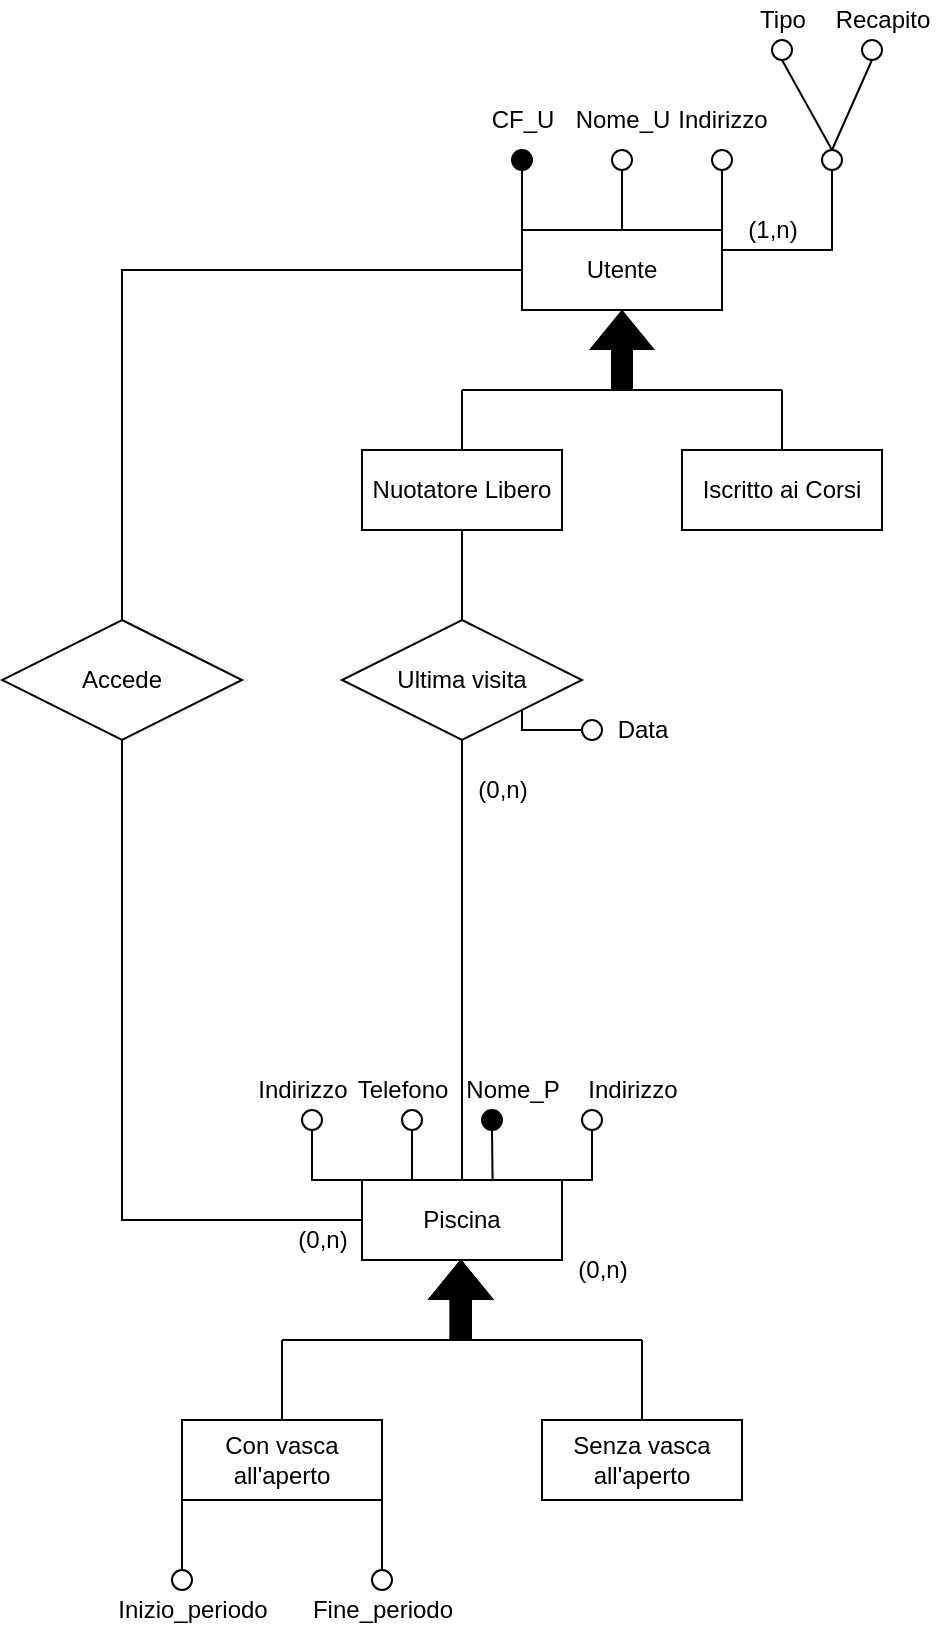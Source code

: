 <mxfile version="17.2.3" type="github">
  <diagram id="MYQFxudGDhmTdoFLmUG1" name="Page-1">
    <mxGraphModel dx="1422" dy="754" grid="1" gridSize="10" guides="1" tooltips="1" connect="1" arrows="1" fold="1" page="1" pageScale="1" pageWidth="1600" pageHeight="900" math="0" shadow="0">
      <root>
        <mxCell id="0" />
        <mxCell id="1" parent="0" />
        <mxCell id="GoyC5QAHnLf5jNGfdJ2Q-1" style="edgeStyle=orthogonalEdgeStyle;rounded=0;orthogonalLoop=1;jettySize=auto;html=1;exitX=0;exitY=0;exitDx=0;exitDy=0;endArrow=none;endFill=0;fillColor=#000000;" edge="1" parent="1" source="GoyC5QAHnLf5jNGfdJ2Q-4" target="GoyC5QAHnLf5jNGfdJ2Q-14">
          <mxGeometry relative="1" as="geometry" />
        </mxCell>
        <mxCell id="GoyC5QAHnLf5jNGfdJ2Q-2" style="edgeStyle=orthogonalEdgeStyle;rounded=0;orthogonalLoop=1;jettySize=auto;html=1;exitX=1;exitY=0;exitDx=0;exitDy=0;entryX=0.5;entryY=1;entryDx=0;entryDy=0;endArrow=none;endFill=0;fillColor=#000000;" edge="1" parent="1" source="GoyC5QAHnLf5jNGfdJ2Q-4" target="GoyC5QAHnLf5jNGfdJ2Q-18">
          <mxGeometry relative="1" as="geometry" />
        </mxCell>
        <mxCell id="GoyC5QAHnLf5jNGfdJ2Q-3" style="edgeStyle=orthogonalEdgeStyle;rounded=0;orthogonalLoop=1;jettySize=auto;html=1;exitX=1;exitY=0.25;exitDx=0;exitDy=0;entryX=0.5;entryY=1;entryDx=0;entryDy=0;endArrow=none;endFill=0;fillColor=#000000;" edge="1" parent="1" source="GoyC5QAHnLf5jNGfdJ2Q-4" target="GoyC5QAHnLf5jNGfdJ2Q-21">
          <mxGeometry relative="1" as="geometry" />
        </mxCell>
        <mxCell id="GoyC5QAHnLf5jNGfdJ2Q-74" style="edgeStyle=orthogonalEdgeStyle;rounded=0;orthogonalLoop=1;jettySize=auto;html=1;exitX=0;exitY=0.5;exitDx=0;exitDy=0;entryX=0.5;entryY=0;entryDx=0;entryDy=0;endArrow=none;endFill=0;" edge="1" parent="1" source="GoyC5QAHnLf5jNGfdJ2Q-4" target="GoyC5QAHnLf5jNGfdJ2Q-45">
          <mxGeometry relative="1" as="geometry" />
        </mxCell>
        <mxCell id="GoyC5QAHnLf5jNGfdJ2Q-4" value="Utente" style="whiteSpace=wrap;html=1;align=center;" vertex="1" parent="1">
          <mxGeometry x="590" y="135" width="100" height="40" as="geometry" />
        </mxCell>
        <mxCell id="GoyC5QAHnLf5jNGfdJ2Q-5" value="" style="shape=flexArrow;endArrow=classic;html=1;rounded=0;entryX=0.5;entryY=1;entryDx=0;entryDy=0;fillColor=#000000;" edge="1" parent="1" target="GoyC5QAHnLf5jNGfdJ2Q-4">
          <mxGeometry width="50" height="50" relative="1" as="geometry">
            <mxPoint x="640" y="215" as="sourcePoint" />
            <mxPoint x="660" y="195" as="targetPoint" />
          </mxGeometry>
        </mxCell>
        <mxCell id="GoyC5QAHnLf5jNGfdJ2Q-6" value="" style="endArrow=none;html=1;rounded=0;fillColor=#000000;" edge="1" parent="1">
          <mxGeometry width="50" height="50" relative="1" as="geometry">
            <mxPoint x="560" y="215" as="sourcePoint" />
            <mxPoint x="720" y="215" as="targetPoint" />
          </mxGeometry>
        </mxCell>
        <mxCell id="GoyC5QAHnLf5jNGfdJ2Q-7" style="edgeStyle=orthogonalEdgeStyle;rounded=0;orthogonalLoop=1;jettySize=auto;html=1;exitX=0.5;exitY=0;exitDx=0;exitDy=0;fillColor=#000000;endArrow=none;endFill=0;" edge="1" parent="1" source="GoyC5QAHnLf5jNGfdJ2Q-8">
          <mxGeometry relative="1" as="geometry">
            <mxPoint x="560" y="215" as="targetPoint" />
          </mxGeometry>
        </mxCell>
        <mxCell id="GoyC5QAHnLf5jNGfdJ2Q-73" style="edgeStyle=orthogonalEdgeStyle;rounded=0;orthogonalLoop=1;jettySize=auto;html=1;exitX=0.5;exitY=1;exitDx=0;exitDy=0;entryX=0.5;entryY=0;entryDx=0;entryDy=0;endArrow=none;endFill=0;" edge="1" parent="1" source="GoyC5QAHnLf5jNGfdJ2Q-8" target="GoyC5QAHnLf5jNGfdJ2Q-43">
          <mxGeometry relative="1" as="geometry">
            <mxPoint x="560" y="320" as="targetPoint" />
          </mxGeometry>
        </mxCell>
        <mxCell id="GoyC5QAHnLf5jNGfdJ2Q-8" value="Nuotatore Libero" style="whiteSpace=wrap;html=1;align=center;" vertex="1" parent="1">
          <mxGeometry x="510" y="245" width="100" height="40" as="geometry" />
        </mxCell>
        <mxCell id="GoyC5QAHnLf5jNGfdJ2Q-9" style="edgeStyle=orthogonalEdgeStyle;rounded=0;orthogonalLoop=1;jettySize=auto;html=1;exitX=0.5;exitY=0;exitDx=0;exitDy=0;endArrow=none;endFill=0;fillColor=#000000;" edge="1" parent="1" source="GoyC5QAHnLf5jNGfdJ2Q-11">
          <mxGeometry relative="1" as="geometry">
            <mxPoint x="720" y="215" as="targetPoint" />
          </mxGeometry>
        </mxCell>
        <mxCell id="GoyC5QAHnLf5jNGfdJ2Q-11" value="Iscritto ai Corsi" style="whiteSpace=wrap;html=1;align=center;" vertex="1" parent="1">
          <mxGeometry x="670" y="245" width="100" height="40" as="geometry" />
        </mxCell>
        <mxCell id="GoyC5QAHnLf5jNGfdJ2Q-14" value="" style="ellipse;whiteSpace=wrap;html=1;aspect=fixed;fillColor=#000000;" vertex="1" parent="1">
          <mxGeometry x="585" y="95" width="10" height="10" as="geometry" />
        </mxCell>
        <mxCell id="GoyC5QAHnLf5jNGfdJ2Q-15" value="" style="edgeStyle=orthogonalEdgeStyle;rounded=0;orthogonalLoop=1;jettySize=auto;html=1;endArrow=none;endFill=0;fillColor=#000000;" edge="1" parent="1" source="GoyC5QAHnLf5jNGfdJ2Q-16" target="GoyC5QAHnLf5jNGfdJ2Q-4">
          <mxGeometry relative="1" as="geometry" />
        </mxCell>
        <mxCell id="GoyC5QAHnLf5jNGfdJ2Q-16" value="" style="ellipse;whiteSpace=wrap;html=1;aspect=fixed;" vertex="1" parent="1">
          <mxGeometry x="635" y="95" width="10" height="10" as="geometry" />
        </mxCell>
        <mxCell id="GoyC5QAHnLf5jNGfdJ2Q-17" value="CF_U" style="text;html=1;align=center;verticalAlign=middle;resizable=0;points=[];autosize=1;strokeColor=none;fillColor=none;" vertex="1" parent="1">
          <mxGeometry x="565" y="70" width="50" height="20" as="geometry" />
        </mxCell>
        <mxCell id="GoyC5QAHnLf5jNGfdJ2Q-18" value="" style="ellipse;whiteSpace=wrap;html=1;aspect=fixed;" vertex="1" parent="1">
          <mxGeometry x="685" y="95" width="10" height="10" as="geometry" />
        </mxCell>
        <mxCell id="GoyC5QAHnLf5jNGfdJ2Q-19" value="Nome_U" style="text;html=1;align=center;verticalAlign=middle;resizable=0;points=[];autosize=1;strokeColor=none;fillColor=none;" vertex="1" parent="1">
          <mxGeometry x="610" y="70" width="60" height="20" as="geometry" />
        </mxCell>
        <mxCell id="GoyC5QAHnLf5jNGfdJ2Q-20" value="Indirizzo" style="text;html=1;align=center;verticalAlign=middle;resizable=0;points=[];autosize=1;strokeColor=none;fillColor=none;" vertex="1" parent="1">
          <mxGeometry x="660" y="70" width="60" height="20" as="geometry" />
        </mxCell>
        <mxCell id="GoyC5QAHnLf5jNGfdJ2Q-21" value="" style="ellipse;whiteSpace=wrap;html=1;aspect=fixed;" vertex="1" parent="1">
          <mxGeometry x="740" y="95" width="10" height="10" as="geometry" />
        </mxCell>
        <mxCell id="GoyC5QAHnLf5jNGfdJ2Q-22" value="" style="ellipse;whiteSpace=wrap;html=1;aspect=fixed;" vertex="1" parent="1">
          <mxGeometry x="715" y="40" width="10" height="10" as="geometry" />
        </mxCell>
        <mxCell id="GoyC5QAHnLf5jNGfdJ2Q-23" value="" style="ellipse;whiteSpace=wrap;html=1;aspect=fixed;" vertex="1" parent="1">
          <mxGeometry x="760" y="40" width="10" height="10" as="geometry" />
        </mxCell>
        <mxCell id="GoyC5QAHnLf5jNGfdJ2Q-24" value="" style="endArrow=none;html=1;rounded=0;fillColor=#000000;exitX=0.5;exitY=0;exitDx=0;exitDy=0;entryX=0.5;entryY=1;entryDx=0;entryDy=0;" edge="1" parent="1" source="GoyC5QAHnLf5jNGfdJ2Q-21" target="GoyC5QAHnLf5jNGfdJ2Q-23">
          <mxGeometry width="50" height="50" relative="1" as="geometry">
            <mxPoint x="710" y="100" as="sourcePoint" />
            <mxPoint x="760" y="50" as="targetPoint" />
          </mxGeometry>
        </mxCell>
        <mxCell id="GoyC5QAHnLf5jNGfdJ2Q-25" value="" style="endArrow=none;html=1;rounded=0;fillColor=#000000;exitX=0.5;exitY=0;exitDx=0;exitDy=0;" edge="1" parent="1" source="GoyC5QAHnLf5jNGfdJ2Q-21">
          <mxGeometry width="50" height="50" relative="1" as="geometry">
            <mxPoint x="705" y="95" as="sourcePoint" />
            <mxPoint x="720" y="50" as="targetPoint" />
          </mxGeometry>
        </mxCell>
        <mxCell id="GoyC5QAHnLf5jNGfdJ2Q-26" value="Tipo" style="text;html=1;align=center;verticalAlign=middle;resizable=0;points=[];autosize=1;strokeColor=none;fillColor=none;" vertex="1" parent="1">
          <mxGeometry x="700" y="20" width="40" height="20" as="geometry" />
        </mxCell>
        <mxCell id="GoyC5QAHnLf5jNGfdJ2Q-27" value="(1,n)" style="text;html=1;align=center;verticalAlign=middle;resizable=0;points=[];autosize=1;strokeColor=none;fillColor=none;" vertex="1" parent="1">
          <mxGeometry x="695" y="125" width="40" height="20" as="geometry" />
        </mxCell>
        <mxCell id="GoyC5QAHnLf5jNGfdJ2Q-28" value="Recapito" style="text;html=1;align=center;verticalAlign=middle;resizable=0;points=[];autosize=1;strokeColor=none;fillColor=none;" vertex="1" parent="1">
          <mxGeometry x="740" y="20" width="60" height="20" as="geometry" />
        </mxCell>
        <mxCell id="GoyC5QAHnLf5jNGfdJ2Q-29" style="edgeStyle=orthogonalEdgeStyle;rounded=0;orthogonalLoop=1;jettySize=auto;html=1;exitX=0;exitY=0;exitDx=0;exitDy=0;entryX=0.5;entryY=1;entryDx=0;entryDy=0;endArrow=none;endFill=0;fillColor=#000000;" edge="1" parent="1" source="GoyC5QAHnLf5jNGfdJ2Q-32" target="GoyC5QAHnLf5jNGfdJ2Q-50">
          <mxGeometry relative="1" as="geometry" />
        </mxCell>
        <mxCell id="GoyC5QAHnLf5jNGfdJ2Q-30" style="edgeStyle=orthogonalEdgeStyle;rounded=0;orthogonalLoop=1;jettySize=auto;html=1;exitX=0.25;exitY=0;exitDx=0;exitDy=0;entryX=0.5;entryY=1;entryDx=0;entryDy=0;endArrow=none;endFill=0;fillColor=#000000;" edge="1" parent="1" source="GoyC5QAHnLf5jNGfdJ2Q-32" target="GoyC5QAHnLf5jNGfdJ2Q-55">
          <mxGeometry relative="1" as="geometry" />
        </mxCell>
        <mxCell id="GoyC5QAHnLf5jNGfdJ2Q-31" style="edgeStyle=orthogonalEdgeStyle;rounded=0;orthogonalLoop=1;jettySize=auto;html=1;exitX=1;exitY=0;exitDx=0;exitDy=0;entryX=0.5;entryY=1;entryDx=0;entryDy=0;endArrow=none;endFill=0;fillColor=#000000;" edge="1" parent="1" source="GoyC5QAHnLf5jNGfdJ2Q-32" target="GoyC5QAHnLf5jNGfdJ2Q-57">
          <mxGeometry relative="1" as="geometry" />
        </mxCell>
        <mxCell id="GoyC5QAHnLf5jNGfdJ2Q-32" value="Piscina" style="whiteSpace=wrap;html=1;align=center;" vertex="1" parent="1">
          <mxGeometry x="510" y="610" width="100" height="40" as="geometry" />
        </mxCell>
        <mxCell id="GoyC5QAHnLf5jNGfdJ2Q-33" value="" style="shape=flexArrow;endArrow=classic;html=1;rounded=0;entryX=0.5;entryY=1;entryDx=0;entryDy=0;fillColor=#000000;" edge="1" parent="1">
          <mxGeometry width="50" height="50" relative="1" as="geometry">
            <mxPoint x="559.41" y="690" as="sourcePoint" />
            <mxPoint x="559.41" y="650" as="targetPoint" />
          </mxGeometry>
        </mxCell>
        <mxCell id="GoyC5QAHnLf5jNGfdJ2Q-34" value="" style="endArrow=none;html=1;rounded=0;fillColor=#000000;" edge="1" parent="1">
          <mxGeometry width="50" height="50" relative="1" as="geometry">
            <mxPoint x="470" y="690" as="sourcePoint" />
            <mxPoint x="650" y="690" as="targetPoint" />
          </mxGeometry>
        </mxCell>
        <mxCell id="GoyC5QAHnLf5jNGfdJ2Q-35" style="edgeStyle=orthogonalEdgeStyle;rounded=0;orthogonalLoop=1;jettySize=auto;html=1;exitX=0.5;exitY=0;exitDx=0;exitDy=0;endArrow=none;endFill=0;fillColor=#000000;" edge="1" parent="1" source="GoyC5QAHnLf5jNGfdJ2Q-38">
          <mxGeometry relative="1" as="geometry">
            <mxPoint x="470" y="690" as="targetPoint" />
            <Array as="points">
              <mxPoint x="470" y="710" />
              <mxPoint x="470" y="710" />
            </Array>
          </mxGeometry>
        </mxCell>
        <mxCell id="GoyC5QAHnLf5jNGfdJ2Q-36" style="edgeStyle=orthogonalEdgeStyle;rounded=0;orthogonalLoop=1;jettySize=auto;html=1;exitX=1;exitY=1;exitDx=0;exitDy=0;entryX=0.5;entryY=0;entryDx=0;entryDy=0;endArrow=none;endFill=0;fillColor=#000000;" edge="1" parent="1" source="GoyC5QAHnLf5jNGfdJ2Q-38" target="GoyC5QAHnLf5jNGfdJ2Q-60">
          <mxGeometry relative="1" as="geometry" />
        </mxCell>
        <mxCell id="GoyC5QAHnLf5jNGfdJ2Q-37" style="edgeStyle=orthogonalEdgeStyle;rounded=0;orthogonalLoop=1;jettySize=auto;html=1;exitX=0;exitY=1;exitDx=0;exitDy=0;entryX=0.5;entryY=0;entryDx=0;entryDy=0;endArrow=none;endFill=0;fillColor=#000000;" edge="1" parent="1" source="GoyC5QAHnLf5jNGfdJ2Q-38" target="GoyC5QAHnLf5jNGfdJ2Q-59">
          <mxGeometry relative="1" as="geometry" />
        </mxCell>
        <mxCell id="GoyC5QAHnLf5jNGfdJ2Q-38" value="Con vasca all&#39;aperto" style="whiteSpace=wrap;html=1;align=center;" vertex="1" parent="1">
          <mxGeometry x="420" y="730" width="100" height="40" as="geometry" />
        </mxCell>
        <mxCell id="GoyC5QAHnLf5jNGfdJ2Q-39" style="edgeStyle=orthogonalEdgeStyle;rounded=0;orthogonalLoop=1;jettySize=auto;html=1;exitX=0.5;exitY=0;exitDx=0;exitDy=0;endArrow=none;endFill=0;fillColor=#000000;" edge="1" parent="1" source="GoyC5QAHnLf5jNGfdJ2Q-40">
          <mxGeometry relative="1" as="geometry">
            <mxPoint x="650" y="690" as="targetPoint" />
            <Array as="points">
              <mxPoint x="650" y="690" />
            </Array>
          </mxGeometry>
        </mxCell>
        <mxCell id="GoyC5QAHnLf5jNGfdJ2Q-40" value="Senza vasca all&#39;aperto" style="whiteSpace=wrap;html=1;align=center;" vertex="1" parent="1">
          <mxGeometry x="600" y="730" width="100" height="40" as="geometry" />
        </mxCell>
        <mxCell id="GoyC5QAHnLf5jNGfdJ2Q-41" style="edgeStyle=orthogonalEdgeStyle;rounded=0;orthogonalLoop=1;jettySize=auto;html=1;exitX=0.5;exitY=1;exitDx=0;exitDy=0;entryX=0.5;entryY=0;entryDx=0;entryDy=0;endArrow=none;endFill=0;fillColor=#000000;" edge="1" parent="1" source="GoyC5QAHnLf5jNGfdJ2Q-43" target="GoyC5QAHnLf5jNGfdJ2Q-32">
          <mxGeometry relative="1" as="geometry" />
        </mxCell>
        <mxCell id="GoyC5QAHnLf5jNGfdJ2Q-42" style="edgeStyle=orthogonalEdgeStyle;rounded=0;orthogonalLoop=1;jettySize=auto;html=1;exitX=1;exitY=1;exitDx=0;exitDy=0;entryX=0;entryY=0.5;entryDx=0;entryDy=0;endArrow=none;endFill=0;fillColor=#000000;" edge="1" parent="1" source="GoyC5QAHnLf5jNGfdJ2Q-43" target="GoyC5QAHnLf5jNGfdJ2Q-47">
          <mxGeometry relative="1" as="geometry">
            <Array as="points">
              <mxPoint x="590" y="385" />
            </Array>
          </mxGeometry>
        </mxCell>
        <mxCell id="GoyC5QAHnLf5jNGfdJ2Q-43" value="Ultima visita" style="shape=rhombus;perimeter=rhombusPerimeter;whiteSpace=wrap;html=1;align=center;" vertex="1" parent="1">
          <mxGeometry x="500" y="330" width="120" height="60" as="geometry" />
        </mxCell>
        <mxCell id="GoyC5QAHnLf5jNGfdJ2Q-44" style="edgeStyle=orthogonalEdgeStyle;rounded=0;orthogonalLoop=1;jettySize=auto;html=1;exitX=0.5;exitY=1;exitDx=0;exitDy=0;entryX=0;entryY=0.5;entryDx=0;entryDy=0;endArrow=none;endFill=0;fillColor=#000000;" edge="1" parent="1" source="GoyC5QAHnLf5jNGfdJ2Q-45" target="GoyC5QAHnLf5jNGfdJ2Q-32">
          <mxGeometry relative="1" as="geometry" />
        </mxCell>
        <mxCell id="GoyC5QAHnLf5jNGfdJ2Q-45" value="Accede" style="shape=rhombus;perimeter=rhombusPerimeter;whiteSpace=wrap;html=1;align=center;" vertex="1" parent="1">
          <mxGeometry x="330" y="330" width="120" height="60" as="geometry" />
        </mxCell>
        <mxCell id="GoyC5QAHnLf5jNGfdJ2Q-46" value="(0,n)" style="text;html=1;align=center;verticalAlign=middle;resizable=0;points=[];autosize=1;strokeColor=none;fillColor=none;" vertex="1" parent="1">
          <mxGeometry x="560" y="405" width="40" height="20" as="geometry" />
        </mxCell>
        <mxCell id="GoyC5QAHnLf5jNGfdJ2Q-47" value="" style="ellipse;whiteSpace=wrap;html=1;aspect=fixed;" vertex="1" parent="1">
          <mxGeometry x="620" y="380" width="10" height="10" as="geometry" />
        </mxCell>
        <mxCell id="GoyC5QAHnLf5jNGfdJ2Q-48" value="Data" style="text;html=1;align=center;verticalAlign=middle;resizable=0;points=[];autosize=1;strokeColor=none;fillColor=none;" vertex="1" parent="1">
          <mxGeometry x="630" y="375" width="40" height="20" as="geometry" />
        </mxCell>
        <mxCell id="GoyC5QAHnLf5jNGfdJ2Q-49" value="(0,n)" style="text;html=1;align=center;verticalAlign=middle;resizable=0;points=[];autosize=1;strokeColor=none;fillColor=none;" vertex="1" parent="1">
          <mxGeometry x="470" y="630" width="40" height="20" as="geometry" />
        </mxCell>
        <mxCell id="GoyC5QAHnLf5jNGfdJ2Q-50" value="" style="ellipse;whiteSpace=wrap;html=1;aspect=fixed;" vertex="1" parent="1">
          <mxGeometry x="480" y="575" width="10" height="10" as="geometry" />
        </mxCell>
        <mxCell id="GoyC5QAHnLf5jNGfdJ2Q-51" style="edgeStyle=orthogonalEdgeStyle;rounded=0;orthogonalLoop=1;jettySize=auto;html=1;exitX=0.5;exitY=1;exitDx=0;exitDy=0;entryX=0.953;entryY=0.014;entryDx=0;entryDy=0;entryPerimeter=0;endArrow=none;endFill=0;fillColor=#000000;" edge="1" parent="1" source="GoyC5QAHnLf5jNGfdJ2Q-52">
          <mxGeometry relative="1" as="geometry">
            <mxPoint x="575.3" y="610.56" as="targetPoint" />
          </mxGeometry>
        </mxCell>
        <mxCell id="GoyC5QAHnLf5jNGfdJ2Q-52" value="" style="ellipse;whiteSpace=wrap;html=1;aspect=fixed;fillColor=#000000;" vertex="1" parent="1">
          <mxGeometry x="570" y="575" width="10" height="10" as="geometry" />
        </mxCell>
        <mxCell id="GoyC5QAHnLf5jNGfdJ2Q-53" value="Nome_P" style="text;html=1;align=center;verticalAlign=middle;resizable=0;points=[];autosize=1;strokeColor=none;fillColor=none;" vertex="1" parent="1">
          <mxGeometry x="555" y="555" width="60" height="20" as="geometry" />
        </mxCell>
        <mxCell id="GoyC5QAHnLf5jNGfdJ2Q-54" value="Indirizzo" style="text;html=1;align=center;verticalAlign=middle;resizable=0;points=[];autosize=1;strokeColor=none;fillColor=none;" vertex="1" parent="1">
          <mxGeometry x="450" y="555" width="60" height="20" as="geometry" />
        </mxCell>
        <mxCell id="GoyC5QAHnLf5jNGfdJ2Q-55" value="" style="ellipse;whiteSpace=wrap;html=1;aspect=fixed;" vertex="1" parent="1">
          <mxGeometry x="530" y="575" width="10" height="10" as="geometry" />
        </mxCell>
        <mxCell id="GoyC5QAHnLf5jNGfdJ2Q-56" value="Telefono" style="text;html=1;align=center;verticalAlign=middle;resizable=0;points=[];autosize=1;strokeColor=none;fillColor=none;" vertex="1" parent="1">
          <mxGeometry x="500" y="555" width="60" height="20" as="geometry" />
        </mxCell>
        <mxCell id="GoyC5QAHnLf5jNGfdJ2Q-57" value="" style="ellipse;whiteSpace=wrap;html=1;aspect=fixed;" vertex="1" parent="1">
          <mxGeometry x="620" y="575" width="10" height="10" as="geometry" />
        </mxCell>
        <mxCell id="GoyC5QAHnLf5jNGfdJ2Q-58" value="Indirizzo" style="text;html=1;align=center;verticalAlign=middle;resizable=0;points=[];autosize=1;strokeColor=none;fillColor=none;" vertex="1" parent="1">
          <mxGeometry x="615" y="555" width="60" height="20" as="geometry" />
        </mxCell>
        <mxCell id="GoyC5QAHnLf5jNGfdJ2Q-59" value="" style="ellipse;whiteSpace=wrap;html=1;aspect=fixed;" vertex="1" parent="1">
          <mxGeometry x="415" y="805" width="10" height="10" as="geometry" />
        </mxCell>
        <mxCell id="GoyC5QAHnLf5jNGfdJ2Q-60" value="" style="ellipse;whiteSpace=wrap;html=1;aspect=fixed;" vertex="1" parent="1">
          <mxGeometry x="515" y="805" width="10" height="10" as="geometry" />
        </mxCell>
        <mxCell id="GoyC5QAHnLf5jNGfdJ2Q-61" value="Inizio_periodo" style="text;html=1;align=center;verticalAlign=middle;resizable=0;points=[];autosize=1;strokeColor=none;fillColor=none;" vertex="1" parent="1">
          <mxGeometry x="380" y="815" width="90" height="20" as="geometry" />
        </mxCell>
        <mxCell id="GoyC5QAHnLf5jNGfdJ2Q-62" value="Fine_periodo" style="text;html=1;align=center;verticalAlign=middle;resizable=0;points=[];autosize=1;strokeColor=none;fillColor=none;" vertex="1" parent="1">
          <mxGeometry x="475" y="815" width="90" height="20" as="geometry" />
        </mxCell>
        <mxCell id="GoyC5QAHnLf5jNGfdJ2Q-63" value="" style="shape=flexArrow;endArrow=classic;html=1;rounded=0;entryX=0.5;entryY=1;entryDx=0;entryDy=0;fillColor=#000000;" edge="1" parent="1">
          <mxGeometry width="50" height="50" relative="1" as="geometry">
            <mxPoint x="559.41" y="690" as="sourcePoint" />
            <mxPoint x="559.41" y="650" as="targetPoint" />
          </mxGeometry>
        </mxCell>
        <mxCell id="GoyC5QAHnLf5jNGfdJ2Q-64" value="" style="shape=flexArrow;endArrow=classic;html=1;rounded=0;entryX=0.5;entryY=1;entryDx=0;entryDy=0;fillColor=#000000;" edge="1" parent="1">
          <mxGeometry width="50" height="50" relative="1" as="geometry">
            <mxPoint x="559.41" y="690" as="sourcePoint" />
            <mxPoint x="559.41" y="650" as="targetPoint" />
          </mxGeometry>
        </mxCell>
        <mxCell id="GoyC5QAHnLf5jNGfdJ2Q-65" value="" style="endArrow=none;html=1;rounded=0;fillColor=#000000;" edge="1" parent="1">
          <mxGeometry width="50" height="50" relative="1" as="geometry">
            <mxPoint x="470" y="690" as="sourcePoint" />
            <mxPoint x="650" y="690" as="targetPoint" />
          </mxGeometry>
        </mxCell>
        <mxCell id="GoyC5QAHnLf5jNGfdJ2Q-66" value="" style="endArrow=none;html=1;rounded=0;fillColor=#000000;" edge="1" parent="1">
          <mxGeometry width="50" height="50" relative="1" as="geometry">
            <mxPoint x="470" y="690" as="sourcePoint" />
            <mxPoint x="650" y="690" as="targetPoint" />
          </mxGeometry>
        </mxCell>
        <mxCell id="GoyC5QAHnLf5jNGfdJ2Q-67" value="" style="shape=flexArrow;endArrow=classic;html=1;rounded=0;entryX=0.5;entryY=1;entryDx=0;entryDy=0;fillColor=#000000;" edge="1" parent="1">
          <mxGeometry width="50" height="50" relative="1" as="geometry">
            <mxPoint x="559.41" y="690" as="sourcePoint" />
            <mxPoint x="559.41" y="650" as="targetPoint" />
          </mxGeometry>
        </mxCell>
        <mxCell id="GoyC5QAHnLf5jNGfdJ2Q-68" style="edgeStyle=orthogonalEdgeStyle;rounded=0;orthogonalLoop=1;jettySize=auto;html=1;exitX=0.5;exitY=0;exitDx=0;exitDy=0;endArrow=none;endFill=0;fillColor=#000000;" edge="1" parent="1">
          <mxGeometry relative="1" as="geometry">
            <mxPoint x="650" y="690" as="targetPoint" />
            <mxPoint x="650" y="730" as="sourcePoint" />
            <Array as="points">
              <mxPoint x="650" y="690" />
            </Array>
          </mxGeometry>
        </mxCell>
        <mxCell id="GoyC5QAHnLf5jNGfdJ2Q-69" value="" style="endArrow=none;html=1;rounded=0;fillColor=#000000;" edge="1" parent="1">
          <mxGeometry width="50" height="50" relative="1" as="geometry">
            <mxPoint x="470" y="690" as="sourcePoint" />
            <mxPoint x="650" y="690" as="targetPoint" />
          </mxGeometry>
        </mxCell>
        <mxCell id="GoyC5QAHnLf5jNGfdJ2Q-70" value="" style="shape=flexArrow;endArrow=classic;html=1;rounded=0;entryX=0.5;entryY=1;entryDx=0;entryDy=0;fillColor=#000000;" edge="1" parent="1">
          <mxGeometry width="50" height="50" relative="1" as="geometry">
            <mxPoint x="559.41" y="690" as="sourcePoint" />
            <mxPoint x="559.41" y="650" as="targetPoint" />
          </mxGeometry>
        </mxCell>
        <mxCell id="GoyC5QAHnLf5jNGfdJ2Q-71" style="edgeStyle=orthogonalEdgeStyle;rounded=0;orthogonalLoop=1;jettySize=auto;html=1;exitX=0.5;exitY=0;exitDx=0;exitDy=0;endArrow=none;endFill=0;fillColor=#000000;" edge="1" parent="1">
          <mxGeometry relative="1" as="geometry">
            <mxPoint x="650" y="690" as="targetPoint" />
            <mxPoint x="650" y="730" as="sourcePoint" />
            <Array as="points">
              <mxPoint x="650" y="690" />
            </Array>
          </mxGeometry>
        </mxCell>
        <mxCell id="GoyC5QAHnLf5jNGfdJ2Q-72" value="(0,n)" style="text;html=1;align=center;verticalAlign=middle;resizable=0;points=[];autosize=1;strokeColor=none;fillColor=none;" vertex="1" parent="1">
          <mxGeometry x="610" y="645" width="40" height="20" as="geometry" />
        </mxCell>
      </root>
    </mxGraphModel>
  </diagram>
</mxfile>
